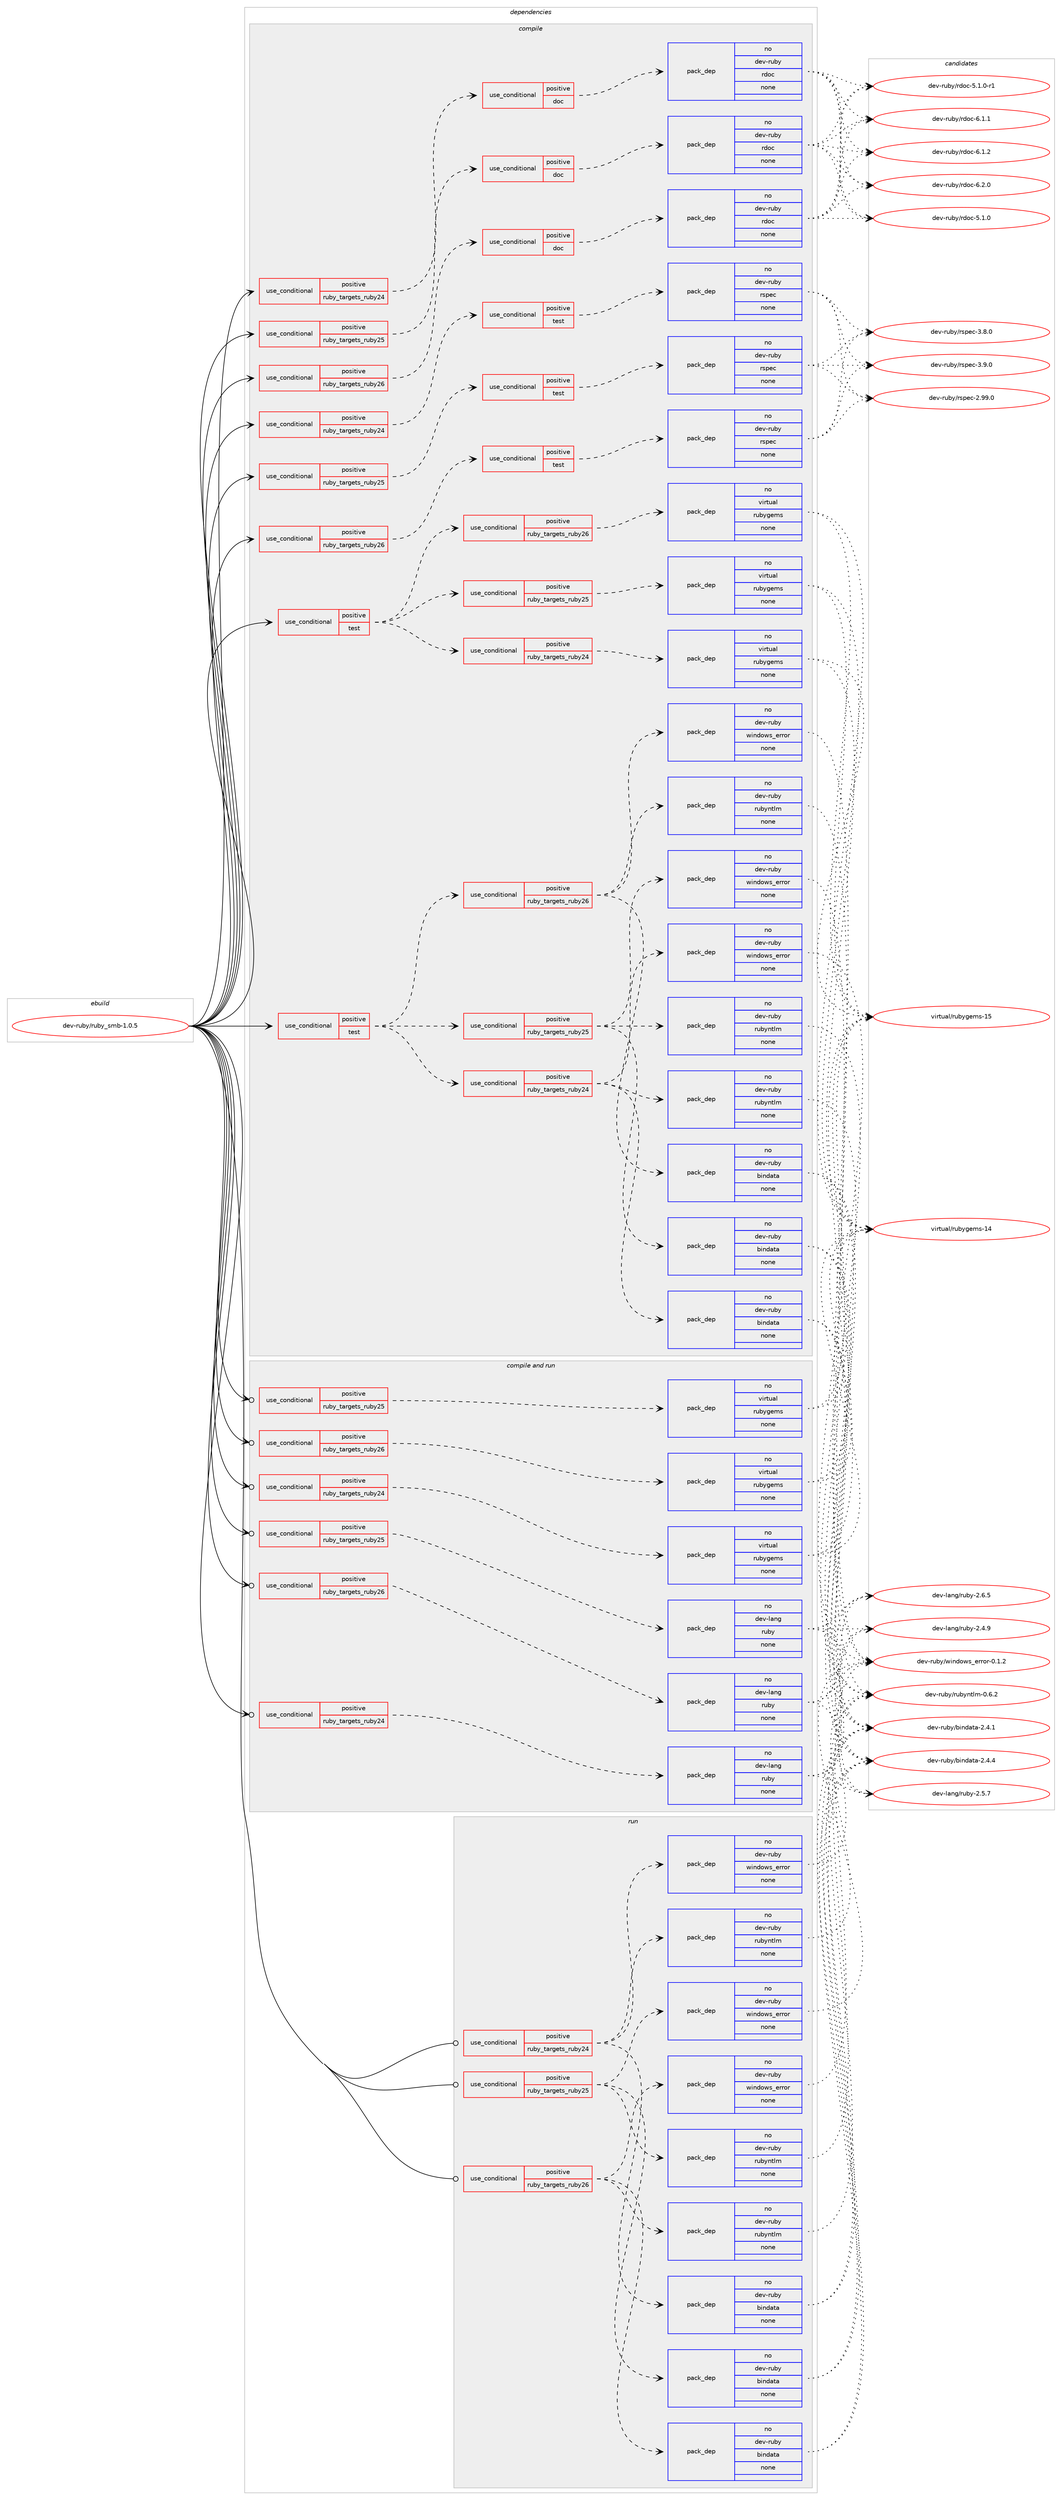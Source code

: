 digraph prolog {

# *************
# Graph options
# *************

newrank=true;
concentrate=true;
compound=true;
graph [rankdir=LR,fontname=Helvetica,fontsize=10,ranksep=1.5];#, ranksep=2.5, nodesep=0.2];
edge  [arrowhead=vee];
node  [fontname=Helvetica,fontsize=10];

# **********
# The ebuild
# **********

subgraph cluster_leftcol {
color=gray;
rank=same;
label=<<i>ebuild</i>>;
id [label="dev-ruby/ruby_smb-1.0.5", color=red, width=4, href="../dev-ruby/ruby_smb-1.0.5.svg"];
}

# ****************
# The dependencies
# ****************

subgraph cluster_midcol {
color=gray;
label=<<i>dependencies</i>>;
subgraph cluster_compile {
fillcolor="#eeeeee";
style=filled;
label=<<i>compile</i>>;
subgraph cond176672 {
dependency713933 [label=<<TABLE BORDER="0" CELLBORDER="1" CELLSPACING="0" CELLPADDING="4"><TR><TD ROWSPAN="3" CELLPADDING="10">use_conditional</TD></TR><TR><TD>positive</TD></TR><TR><TD>ruby_targets_ruby24</TD></TR></TABLE>>, shape=none, color=red];
subgraph cond176673 {
dependency713934 [label=<<TABLE BORDER="0" CELLBORDER="1" CELLSPACING="0" CELLPADDING="4"><TR><TD ROWSPAN="3" CELLPADDING="10">use_conditional</TD></TR><TR><TD>positive</TD></TR><TR><TD>doc</TD></TR></TABLE>>, shape=none, color=red];
subgraph pack525231 {
dependency713935 [label=<<TABLE BORDER="0" CELLBORDER="1" CELLSPACING="0" CELLPADDING="4" WIDTH="220"><TR><TD ROWSPAN="6" CELLPADDING="30">pack_dep</TD></TR><TR><TD WIDTH="110">no</TD></TR><TR><TD>dev-ruby</TD></TR><TR><TD>rdoc</TD></TR><TR><TD>none</TD></TR><TR><TD></TD></TR></TABLE>>, shape=none, color=blue];
}
dependency713934:e -> dependency713935:w [weight=20,style="dashed",arrowhead="vee"];
}
dependency713933:e -> dependency713934:w [weight=20,style="dashed",arrowhead="vee"];
}
id:e -> dependency713933:w [weight=20,style="solid",arrowhead="vee"];
subgraph cond176674 {
dependency713936 [label=<<TABLE BORDER="0" CELLBORDER="1" CELLSPACING="0" CELLPADDING="4"><TR><TD ROWSPAN="3" CELLPADDING="10">use_conditional</TD></TR><TR><TD>positive</TD></TR><TR><TD>ruby_targets_ruby24</TD></TR></TABLE>>, shape=none, color=red];
subgraph cond176675 {
dependency713937 [label=<<TABLE BORDER="0" CELLBORDER="1" CELLSPACING="0" CELLPADDING="4"><TR><TD ROWSPAN="3" CELLPADDING="10">use_conditional</TD></TR><TR><TD>positive</TD></TR><TR><TD>test</TD></TR></TABLE>>, shape=none, color=red];
subgraph pack525232 {
dependency713938 [label=<<TABLE BORDER="0" CELLBORDER="1" CELLSPACING="0" CELLPADDING="4" WIDTH="220"><TR><TD ROWSPAN="6" CELLPADDING="30">pack_dep</TD></TR><TR><TD WIDTH="110">no</TD></TR><TR><TD>dev-ruby</TD></TR><TR><TD>rspec</TD></TR><TR><TD>none</TD></TR><TR><TD></TD></TR></TABLE>>, shape=none, color=blue];
}
dependency713937:e -> dependency713938:w [weight=20,style="dashed",arrowhead="vee"];
}
dependency713936:e -> dependency713937:w [weight=20,style="dashed",arrowhead="vee"];
}
id:e -> dependency713936:w [weight=20,style="solid",arrowhead="vee"];
subgraph cond176676 {
dependency713939 [label=<<TABLE BORDER="0" CELLBORDER="1" CELLSPACING="0" CELLPADDING="4"><TR><TD ROWSPAN="3" CELLPADDING="10">use_conditional</TD></TR><TR><TD>positive</TD></TR><TR><TD>ruby_targets_ruby25</TD></TR></TABLE>>, shape=none, color=red];
subgraph cond176677 {
dependency713940 [label=<<TABLE BORDER="0" CELLBORDER="1" CELLSPACING="0" CELLPADDING="4"><TR><TD ROWSPAN="3" CELLPADDING="10">use_conditional</TD></TR><TR><TD>positive</TD></TR><TR><TD>doc</TD></TR></TABLE>>, shape=none, color=red];
subgraph pack525233 {
dependency713941 [label=<<TABLE BORDER="0" CELLBORDER="1" CELLSPACING="0" CELLPADDING="4" WIDTH="220"><TR><TD ROWSPAN="6" CELLPADDING="30">pack_dep</TD></TR><TR><TD WIDTH="110">no</TD></TR><TR><TD>dev-ruby</TD></TR><TR><TD>rdoc</TD></TR><TR><TD>none</TD></TR><TR><TD></TD></TR></TABLE>>, shape=none, color=blue];
}
dependency713940:e -> dependency713941:w [weight=20,style="dashed",arrowhead="vee"];
}
dependency713939:e -> dependency713940:w [weight=20,style="dashed",arrowhead="vee"];
}
id:e -> dependency713939:w [weight=20,style="solid",arrowhead="vee"];
subgraph cond176678 {
dependency713942 [label=<<TABLE BORDER="0" CELLBORDER="1" CELLSPACING="0" CELLPADDING="4"><TR><TD ROWSPAN="3" CELLPADDING="10">use_conditional</TD></TR><TR><TD>positive</TD></TR><TR><TD>ruby_targets_ruby25</TD></TR></TABLE>>, shape=none, color=red];
subgraph cond176679 {
dependency713943 [label=<<TABLE BORDER="0" CELLBORDER="1" CELLSPACING="0" CELLPADDING="4"><TR><TD ROWSPAN="3" CELLPADDING="10">use_conditional</TD></TR><TR><TD>positive</TD></TR><TR><TD>test</TD></TR></TABLE>>, shape=none, color=red];
subgraph pack525234 {
dependency713944 [label=<<TABLE BORDER="0" CELLBORDER="1" CELLSPACING="0" CELLPADDING="4" WIDTH="220"><TR><TD ROWSPAN="6" CELLPADDING="30">pack_dep</TD></TR><TR><TD WIDTH="110">no</TD></TR><TR><TD>dev-ruby</TD></TR><TR><TD>rspec</TD></TR><TR><TD>none</TD></TR><TR><TD></TD></TR></TABLE>>, shape=none, color=blue];
}
dependency713943:e -> dependency713944:w [weight=20,style="dashed",arrowhead="vee"];
}
dependency713942:e -> dependency713943:w [weight=20,style="dashed",arrowhead="vee"];
}
id:e -> dependency713942:w [weight=20,style="solid",arrowhead="vee"];
subgraph cond176680 {
dependency713945 [label=<<TABLE BORDER="0" CELLBORDER="1" CELLSPACING="0" CELLPADDING="4"><TR><TD ROWSPAN="3" CELLPADDING="10">use_conditional</TD></TR><TR><TD>positive</TD></TR><TR><TD>ruby_targets_ruby26</TD></TR></TABLE>>, shape=none, color=red];
subgraph cond176681 {
dependency713946 [label=<<TABLE BORDER="0" CELLBORDER="1" CELLSPACING="0" CELLPADDING="4"><TR><TD ROWSPAN="3" CELLPADDING="10">use_conditional</TD></TR><TR><TD>positive</TD></TR><TR><TD>doc</TD></TR></TABLE>>, shape=none, color=red];
subgraph pack525235 {
dependency713947 [label=<<TABLE BORDER="0" CELLBORDER="1" CELLSPACING="0" CELLPADDING="4" WIDTH="220"><TR><TD ROWSPAN="6" CELLPADDING="30">pack_dep</TD></TR><TR><TD WIDTH="110">no</TD></TR><TR><TD>dev-ruby</TD></TR><TR><TD>rdoc</TD></TR><TR><TD>none</TD></TR><TR><TD></TD></TR></TABLE>>, shape=none, color=blue];
}
dependency713946:e -> dependency713947:w [weight=20,style="dashed",arrowhead="vee"];
}
dependency713945:e -> dependency713946:w [weight=20,style="dashed",arrowhead="vee"];
}
id:e -> dependency713945:w [weight=20,style="solid",arrowhead="vee"];
subgraph cond176682 {
dependency713948 [label=<<TABLE BORDER="0" CELLBORDER="1" CELLSPACING="0" CELLPADDING="4"><TR><TD ROWSPAN="3" CELLPADDING="10">use_conditional</TD></TR><TR><TD>positive</TD></TR><TR><TD>ruby_targets_ruby26</TD></TR></TABLE>>, shape=none, color=red];
subgraph cond176683 {
dependency713949 [label=<<TABLE BORDER="0" CELLBORDER="1" CELLSPACING="0" CELLPADDING="4"><TR><TD ROWSPAN="3" CELLPADDING="10">use_conditional</TD></TR><TR><TD>positive</TD></TR><TR><TD>test</TD></TR></TABLE>>, shape=none, color=red];
subgraph pack525236 {
dependency713950 [label=<<TABLE BORDER="0" CELLBORDER="1" CELLSPACING="0" CELLPADDING="4" WIDTH="220"><TR><TD ROWSPAN="6" CELLPADDING="30">pack_dep</TD></TR><TR><TD WIDTH="110">no</TD></TR><TR><TD>dev-ruby</TD></TR><TR><TD>rspec</TD></TR><TR><TD>none</TD></TR><TR><TD></TD></TR></TABLE>>, shape=none, color=blue];
}
dependency713949:e -> dependency713950:w [weight=20,style="dashed",arrowhead="vee"];
}
dependency713948:e -> dependency713949:w [weight=20,style="dashed",arrowhead="vee"];
}
id:e -> dependency713948:w [weight=20,style="solid",arrowhead="vee"];
subgraph cond176684 {
dependency713951 [label=<<TABLE BORDER="0" CELLBORDER="1" CELLSPACING="0" CELLPADDING="4"><TR><TD ROWSPAN="3" CELLPADDING="10">use_conditional</TD></TR><TR><TD>positive</TD></TR><TR><TD>test</TD></TR></TABLE>>, shape=none, color=red];
subgraph cond176685 {
dependency713952 [label=<<TABLE BORDER="0" CELLBORDER="1" CELLSPACING="0" CELLPADDING="4"><TR><TD ROWSPAN="3" CELLPADDING="10">use_conditional</TD></TR><TR><TD>positive</TD></TR><TR><TD>ruby_targets_ruby24</TD></TR></TABLE>>, shape=none, color=red];
subgraph pack525237 {
dependency713953 [label=<<TABLE BORDER="0" CELLBORDER="1" CELLSPACING="0" CELLPADDING="4" WIDTH="220"><TR><TD ROWSPAN="6" CELLPADDING="30">pack_dep</TD></TR><TR><TD WIDTH="110">no</TD></TR><TR><TD>dev-ruby</TD></TR><TR><TD>bindata</TD></TR><TR><TD>none</TD></TR><TR><TD></TD></TR></TABLE>>, shape=none, color=blue];
}
dependency713952:e -> dependency713953:w [weight=20,style="dashed",arrowhead="vee"];
subgraph pack525238 {
dependency713954 [label=<<TABLE BORDER="0" CELLBORDER="1" CELLSPACING="0" CELLPADDING="4" WIDTH="220"><TR><TD ROWSPAN="6" CELLPADDING="30">pack_dep</TD></TR><TR><TD WIDTH="110">no</TD></TR><TR><TD>dev-ruby</TD></TR><TR><TD>rubyntlm</TD></TR><TR><TD>none</TD></TR><TR><TD></TD></TR></TABLE>>, shape=none, color=blue];
}
dependency713952:e -> dependency713954:w [weight=20,style="dashed",arrowhead="vee"];
subgraph pack525239 {
dependency713955 [label=<<TABLE BORDER="0" CELLBORDER="1" CELLSPACING="0" CELLPADDING="4" WIDTH="220"><TR><TD ROWSPAN="6" CELLPADDING="30">pack_dep</TD></TR><TR><TD WIDTH="110">no</TD></TR><TR><TD>dev-ruby</TD></TR><TR><TD>windows_error</TD></TR><TR><TD>none</TD></TR><TR><TD></TD></TR></TABLE>>, shape=none, color=blue];
}
dependency713952:e -> dependency713955:w [weight=20,style="dashed",arrowhead="vee"];
}
dependency713951:e -> dependency713952:w [weight=20,style="dashed",arrowhead="vee"];
subgraph cond176686 {
dependency713956 [label=<<TABLE BORDER="0" CELLBORDER="1" CELLSPACING="0" CELLPADDING="4"><TR><TD ROWSPAN="3" CELLPADDING="10">use_conditional</TD></TR><TR><TD>positive</TD></TR><TR><TD>ruby_targets_ruby25</TD></TR></TABLE>>, shape=none, color=red];
subgraph pack525240 {
dependency713957 [label=<<TABLE BORDER="0" CELLBORDER="1" CELLSPACING="0" CELLPADDING="4" WIDTH="220"><TR><TD ROWSPAN="6" CELLPADDING="30">pack_dep</TD></TR><TR><TD WIDTH="110">no</TD></TR><TR><TD>dev-ruby</TD></TR><TR><TD>bindata</TD></TR><TR><TD>none</TD></TR><TR><TD></TD></TR></TABLE>>, shape=none, color=blue];
}
dependency713956:e -> dependency713957:w [weight=20,style="dashed",arrowhead="vee"];
subgraph pack525241 {
dependency713958 [label=<<TABLE BORDER="0" CELLBORDER="1" CELLSPACING="0" CELLPADDING="4" WIDTH="220"><TR><TD ROWSPAN="6" CELLPADDING="30">pack_dep</TD></TR><TR><TD WIDTH="110">no</TD></TR><TR><TD>dev-ruby</TD></TR><TR><TD>rubyntlm</TD></TR><TR><TD>none</TD></TR><TR><TD></TD></TR></TABLE>>, shape=none, color=blue];
}
dependency713956:e -> dependency713958:w [weight=20,style="dashed",arrowhead="vee"];
subgraph pack525242 {
dependency713959 [label=<<TABLE BORDER="0" CELLBORDER="1" CELLSPACING="0" CELLPADDING="4" WIDTH="220"><TR><TD ROWSPAN="6" CELLPADDING="30">pack_dep</TD></TR><TR><TD WIDTH="110">no</TD></TR><TR><TD>dev-ruby</TD></TR><TR><TD>windows_error</TD></TR><TR><TD>none</TD></TR><TR><TD></TD></TR></TABLE>>, shape=none, color=blue];
}
dependency713956:e -> dependency713959:w [weight=20,style="dashed",arrowhead="vee"];
}
dependency713951:e -> dependency713956:w [weight=20,style="dashed",arrowhead="vee"];
subgraph cond176687 {
dependency713960 [label=<<TABLE BORDER="0" CELLBORDER="1" CELLSPACING="0" CELLPADDING="4"><TR><TD ROWSPAN="3" CELLPADDING="10">use_conditional</TD></TR><TR><TD>positive</TD></TR><TR><TD>ruby_targets_ruby26</TD></TR></TABLE>>, shape=none, color=red];
subgraph pack525243 {
dependency713961 [label=<<TABLE BORDER="0" CELLBORDER="1" CELLSPACING="0" CELLPADDING="4" WIDTH="220"><TR><TD ROWSPAN="6" CELLPADDING="30">pack_dep</TD></TR><TR><TD WIDTH="110">no</TD></TR><TR><TD>dev-ruby</TD></TR><TR><TD>bindata</TD></TR><TR><TD>none</TD></TR><TR><TD></TD></TR></TABLE>>, shape=none, color=blue];
}
dependency713960:e -> dependency713961:w [weight=20,style="dashed",arrowhead="vee"];
subgraph pack525244 {
dependency713962 [label=<<TABLE BORDER="0" CELLBORDER="1" CELLSPACING="0" CELLPADDING="4" WIDTH="220"><TR><TD ROWSPAN="6" CELLPADDING="30">pack_dep</TD></TR><TR><TD WIDTH="110">no</TD></TR><TR><TD>dev-ruby</TD></TR><TR><TD>rubyntlm</TD></TR><TR><TD>none</TD></TR><TR><TD></TD></TR></TABLE>>, shape=none, color=blue];
}
dependency713960:e -> dependency713962:w [weight=20,style="dashed",arrowhead="vee"];
subgraph pack525245 {
dependency713963 [label=<<TABLE BORDER="0" CELLBORDER="1" CELLSPACING="0" CELLPADDING="4" WIDTH="220"><TR><TD ROWSPAN="6" CELLPADDING="30">pack_dep</TD></TR><TR><TD WIDTH="110">no</TD></TR><TR><TD>dev-ruby</TD></TR><TR><TD>windows_error</TD></TR><TR><TD>none</TD></TR><TR><TD></TD></TR></TABLE>>, shape=none, color=blue];
}
dependency713960:e -> dependency713963:w [weight=20,style="dashed",arrowhead="vee"];
}
dependency713951:e -> dependency713960:w [weight=20,style="dashed",arrowhead="vee"];
}
id:e -> dependency713951:w [weight=20,style="solid",arrowhead="vee"];
subgraph cond176688 {
dependency713964 [label=<<TABLE BORDER="0" CELLBORDER="1" CELLSPACING="0" CELLPADDING="4"><TR><TD ROWSPAN="3" CELLPADDING="10">use_conditional</TD></TR><TR><TD>positive</TD></TR><TR><TD>test</TD></TR></TABLE>>, shape=none, color=red];
subgraph cond176689 {
dependency713965 [label=<<TABLE BORDER="0" CELLBORDER="1" CELLSPACING="0" CELLPADDING="4"><TR><TD ROWSPAN="3" CELLPADDING="10">use_conditional</TD></TR><TR><TD>positive</TD></TR><TR><TD>ruby_targets_ruby24</TD></TR></TABLE>>, shape=none, color=red];
subgraph pack525246 {
dependency713966 [label=<<TABLE BORDER="0" CELLBORDER="1" CELLSPACING="0" CELLPADDING="4" WIDTH="220"><TR><TD ROWSPAN="6" CELLPADDING="30">pack_dep</TD></TR><TR><TD WIDTH="110">no</TD></TR><TR><TD>virtual</TD></TR><TR><TD>rubygems</TD></TR><TR><TD>none</TD></TR><TR><TD></TD></TR></TABLE>>, shape=none, color=blue];
}
dependency713965:e -> dependency713966:w [weight=20,style="dashed",arrowhead="vee"];
}
dependency713964:e -> dependency713965:w [weight=20,style="dashed",arrowhead="vee"];
subgraph cond176690 {
dependency713967 [label=<<TABLE BORDER="0" CELLBORDER="1" CELLSPACING="0" CELLPADDING="4"><TR><TD ROWSPAN="3" CELLPADDING="10">use_conditional</TD></TR><TR><TD>positive</TD></TR><TR><TD>ruby_targets_ruby25</TD></TR></TABLE>>, shape=none, color=red];
subgraph pack525247 {
dependency713968 [label=<<TABLE BORDER="0" CELLBORDER="1" CELLSPACING="0" CELLPADDING="4" WIDTH="220"><TR><TD ROWSPAN="6" CELLPADDING="30">pack_dep</TD></TR><TR><TD WIDTH="110">no</TD></TR><TR><TD>virtual</TD></TR><TR><TD>rubygems</TD></TR><TR><TD>none</TD></TR><TR><TD></TD></TR></TABLE>>, shape=none, color=blue];
}
dependency713967:e -> dependency713968:w [weight=20,style="dashed",arrowhead="vee"];
}
dependency713964:e -> dependency713967:w [weight=20,style="dashed",arrowhead="vee"];
subgraph cond176691 {
dependency713969 [label=<<TABLE BORDER="0" CELLBORDER="1" CELLSPACING="0" CELLPADDING="4"><TR><TD ROWSPAN="3" CELLPADDING="10">use_conditional</TD></TR><TR><TD>positive</TD></TR><TR><TD>ruby_targets_ruby26</TD></TR></TABLE>>, shape=none, color=red];
subgraph pack525248 {
dependency713970 [label=<<TABLE BORDER="0" CELLBORDER="1" CELLSPACING="0" CELLPADDING="4" WIDTH="220"><TR><TD ROWSPAN="6" CELLPADDING="30">pack_dep</TD></TR><TR><TD WIDTH="110">no</TD></TR><TR><TD>virtual</TD></TR><TR><TD>rubygems</TD></TR><TR><TD>none</TD></TR><TR><TD></TD></TR></TABLE>>, shape=none, color=blue];
}
dependency713969:e -> dependency713970:w [weight=20,style="dashed",arrowhead="vee"];
}
dependency713964:e -> dependency713969:w [weight=20,style="dashed",arrowhead="vee"];
}
id:e -> dependency713964:w [weight=20,style="solid",arrowhead="vee"];
}
subgraph cluster_compileandrun {
fillcolor="#eeeeee";
style=filled;
label=<<i>compile and run</i>>;
subgraph cond176692 {
dependency713971 [label=<<TABLE BORDER="0" CELLBORDER="1" CELLSPACING="0" CELLPADDING="4"><TR><TD ROWSPAN="3" CELLPADDING="10">use_conditional</TD></TR><TR><TD>positive</TD></TR><TR><TD>ruby_targets_ruby24</TD></TR></TABLE>>, shape=none, color=red];
subgraph pack525249 {
dependency713972 [label=<<TABLE BORDER="0" CELLBORDER="1" CELLSPACING="0" CELLPADDING="4" WIDTH="220"><TR><TD ROWSPAN="6" CELLPADDING="30">pack_dep</TD></TR><TR><TD WIDTH="110">no</TD></TR><TR><TD>dev-lang</TD></TR><TR><TD>ruby</TD></TR><TR><TD>none</TD></TR><TR><TD></TD></TR></TABLE>>, shape=none, color=blue];
}
dependency713971:e -> dependency713972:w [weight=20,style="dashed",arrowhead="vee"];
}
id:e -> dependency713971:w [weight=20,style="solid",arrowhead="odotvee"];
subgraph cond176693 {
dependency713973 [label=<<TABLE BORDER="0" CELLBORDER="1" CELLSPACING="0" CELLPADDING="4"><TR><TD ROWSPAN="3" CELLPADDING="10">use_conditional</TD></TR><TR><TD>positive</TD></TR><TR><TD>ruby_targets_ruby24</TD></TR></TABLE>>, shape=none, color=red];
subgraph pack525250 {
dependency713974 [label=<<TABLE BORDER="0" CELLBORDER="1" CELLSPACING="0" CELLPADDING="4" WIDTH="220"><TR><TD ROWSPAN="6" CELLPADDING="30">pack_dep</TD></TR><TR><TD WIDTH="110">no</TD></TR><TR><TD>virtual</TD></TR><TR><TD>rubygems</TD></TR><TR><TD>none</TD></TR><TR><TD></TD></TR></TABLE>>, shape=none, color=blue];
}
dependency713973:e -> dependency713974:w [weight=20,style="dashed",arrowhead="vee"];
}
id:e -> dependency713973:w [weight=20,style="solid",arrowhead="odotvee"];
subgraph cond176694 {
dependency713975 [label=<<TABLE BORDER="0" CELLBORDER="1" CELLSPACING="0" CELLPADDING="4"><TR><TD ROWSPAN="3" CELLPADDING="10">use_conditional</TD></TR><TR><TD>positive</TD></TR><TR><TD>ruby_targets_ruby25</TD></TR></TABLE>>, shape=none, color=red];
subgraph pack525251 {
dependency713976 [label=<<TABLE BORDER="0" CELLBORDER="1" CELLSPACING="0" CELLPADDING="4" WIDTH="220"><TR><TD ROWSPAN="6" CELLPADDING="30">pack_dep</TD></TR><TR><TD WIDTH="110">no</TD></TR><TR><TD>dev-lang</TD></TR><TR><TD>ruby</TD></TR><TR><TD>none</TD></TR><TR><TD></TD></TR></TABLE>>, shape=none, color=blue];
}
dependency713975:e -> dependency713976:w [weight=20,style="dashed",arrowhead="vee"];
}
id:e -> dependency713975:w [weight=20,style="solid",arrowhead="odotvee"];
subgraph cond176695 {
dependency713977 [label=<<TABLE BORDER="0" CELLBORDER="1" CELLSPACING="0" CELLPADDING="4"><TR><TD ROWSPAN="3" CELLPADDING="10">use_conditional</TD></TR><TR><TD>positive</TD></TR><TR><TD>ruby_targets_ruby25</TD></TR></TABLE>>, shape=none, color=red];
subgraph pack525252 {
dependency713978 [label=<<TABLE BORDER="0" CELLBORDER="1" CELLSPACING="0" CELLPADDING="4" WIDTH="220"><TR><TD ROWSPAN="6" CELLPADDING="30">pack_dep</TD></TR><TR><TD WIDTH="110">no</TD></TR><TR><TD>virtual</TD></TR><TR><TD>rubygems</TD></TR><TR><TD>none</TD></TR><TR><TD></TD></TR></TABLE>>, shape=none, color=blue];
}
dependency713977:e -> dependency713978:w [weight=20,style="dashed",arrowhead="vee"];
}
id:e -> dependency713977:w [weight=20,style="solid",arrowhead="odotvee"];
subgraph cond176696 {
dependency713979 [label=<<TABLE BORDER="0" CELLBORDER="1" CELLSPACING="0" CELLPADDING="4"><TR><TD ROWSPAN="3" CELLPADDING="10">use_conditional</TD></TR><TR><TD>positive</TD></TR><TR><TD>ruby_targets_ruby26</TD></TR></TABLE>>, shape=none, color=red];
subgraph pack525253 {
dependency713980 [label=<<TABLE BORDER="0" CELLBORDER="1" CELLSPACING="0" CELLPADDING="4" WIDTH="220"><TR><TD ROWSPAN="6" CELLPADDING="30">pack_dep</TD></TR><TR><TD WIDTH="110">no</TD></TR><TR><TD>dev-lang</TD></TR><TR><TD>ruby</TD></TR><TR><TD>none</TD></TR><TR><TD></TD></TR></TABLE>>, shape=none, color=blue];
}
dependency713979:e -> dependency713980:w [weight=20,style="dashed",arrowhead="vee"];
}
id:e -> dependency713979:w [weight=20,style="solid",arrowhead="odotvee"];
subgraph cond176697 {
dependency713981 [label=<<TABLE BORDER="0" CELLBORDER="1" CELLSPACING="0" CELLPADDING="4"><TR><TD ROWSPAN="3" CELLPADDING="10">use_conditional</TD></TR><TR><TD>positive</TD></TR><TR><TD>ruby_targets_ruby26</TD></TR></TABLE>>, shape=none, color=red];
subgraph pack525254 {
dependency713982 [label=<<TABLE BORDER="0" CELLBORDER="1" CELLSPACING="0" CELLPADDING="4" WIDTH="220"><TR><TD ROWSPAN="6" CELLPADDING="30">pack_dep</TD></TR><TR><TD WIDTH="110">no</TD></TR><TR><TD>virtual</TD></TR><TR><TD>rubygems</TD></TR><TR><TD>none</TD></TR><TR><TD></TD></TR></TABLE>>, shape=none, color=blue];
}
dependency713981:e -> dependency713982:w [weight=20,style="dashed",arrowhead="vee"];
}
id:e -> dependency713981:w [weight=20,style="solid",arrowhead="odotvee"];
}
subgraph cluster_run {
fillcolor="#eeeeee";
style=filled;
label=<<i>run</i>>;
subgraph cond176698 {
dependency713983 [label=<<TABLE BORDER="0" CELLBORDER="1" CELLSPACING="0" CELLPADDING="4"><TR><TD ROWSPAN="3" CELLPADDING="10">use_conditional</TD></TR><TR><TD>positive</TD></TR><TR><TD>ruby_targets_ruby24</TD></TR></TABLE>>, shape=none, color=red];
subgraph pack525255 {
dependency713984 [label=<<TABLE BORDER="0" CELLBORDER="1" CELLSPACING="0" CELLPADDING="4" WIDTH="220"><TR><TD ROWSPAN="6" CELLPADDING="30">pack_dep</TD></TR><TR><TD WIDTH="110">no</TD></TR><TR><TD>dev-ruby</TD></TR><TR><TD>bindata</TD></TR><TR><TD>none</TD></TR><TR><TD></TD></TR></TABLE>>, shape=none, color=blue];
}
dependency713983:e -> dependency713984:w [weight=20,style="dashed",arrowhead="vee"];
subgraph pack525256 {
dependency713985 [label=<<TABLE BORDER="0" CELLBORDER="1" CELLSPACING="0" CELLPADDING="4" WIDTH="220"><TR><TD ROWSPAN="6" CELLPADDING="30">pack_dep</TD></TR><TR><TD WIDTH="110">no</TD></TR><TR><TD>dev-ruby</TD></TR><TR><TD>rubyntlm</TD></TR><TR><TD>none</TD></TR><TR><TD></TD></TR></TABLE>>, shape=none, color=blue];
}
dependency713983:e -> dependency713985:w [weight=20,style="dashed",arrowhead="vee"];
subgraph pack525257 {
dependency713986 [label=<<TABLE BORDER="0" CELLBORDER="1" CELLSPACING="0" CELLPADDING="4" WIDTH="220"><TR><TD ROWSPAN="6" CELLPADDING="30">pack_dep</TD></TR><TR><TD WIDTH="110">no</TD></TR><TR><TD>dev-ruby</TD></TR><TR><TD>windows_error</TD></TR><TR><TD>none</TD></TR><TR><TD></TD></TR></TABLE>>, shape=none, color=blue];
}
dependency713983:e -> dependency713986:w [weight=20,style="dashed",arrowhead="vee"];
}
id:e -> dependency713983:w [weight=20,style="solid",arrowhead="odot"];
subgraph cond176699 {
dependency713987 [label=<<TABLE BORDER="0" CELLBORDER="1" CELLSPACING="0" CELLPADDING="4"><TR><TD ROWSPAN="3" CELLPADDING="10">use_conditional</TD></TR><TR><TD>positive</TD></TR><TR><TD>ruby_targets_ruby25</TD></TR></TABLE>>, shape=none, color=red];
subgraph pack525258 {
dependency713988 [label=<<TABLE BORDER="0" CELLBORDER="1" CELLSPACING="0" CELLPADDING="4" WIDTH="220"><TR><TD ROWSPAN="6" CELLPADDING="30">pack_dep</TD></TR><TR><TD WIDTH="110">no</TD></TR><TR><TD>dev-ruby</TD></TR><TR><TD>bindata</TD></TR><TR><TD>none</TD></TR><TR><TD></TD></TR></TABLE>>, shape=none, color=blue];
}
dependency713987:e -> dependency713988:w [weight=20,style="dashed",arrowhead="vee"];
subgraph pack525259 {
dependency713989 [label=<<TABLE BORDER="0" CELLBORDER="1" CELLSPACING="0" CELLPADDING="4" WIDTH="220"><TR><TD ROWSPAN="6" CELLPADDING="30">pack_dep</TD></TR><TR><TD WIDTH="110">no</TD></TR><TR><TD>dev-ruby</TD></TR><TR><TD>rubyntlm</TD></TR><TR><TD>none</TD></TR><TR><TD></TD></TR></TABLE>>, shape=none, color=blue];
}
dependency713987:e -> dependency713989:w [weight=20,style="dashed",arrowhead="vee"];
subgraph pack525260 {
dependency713990 [label=<<TABLE BORDER="0" CELLBORDER="1" CELLSPACING="0" CELLPADDING="4" WIDTH="220"><TR><TD ROWSPAN="6" CELLPADDING="30">pack_dep</TD></TR><TR><TD WIDTH="110">no</TD></TR><TR><TD>dev-ruby</TD></TR><TR><TD>windows_error</TD></TR><TR><TD>none</TD></TR><TR><TD></TD></TR></TABLE>>, shape=none, color=blue];
}
dependency713987:e -> dependency713990:w [weight=20,style="dashed",arrowhead="vee"];
}
id:e -> dependency713987:w [weight=20,style="solid",arrowhead="odot"];
subgraph cond176700 {
dependency713991 [label=<<TABLE BORDER="0" CELLBORDER="1" CELLSPACING="0" CELLPADDING="4"><TR><TD ROWSPAN="3" CELLPADDING="10">use_conditional</TD></TR><TR><TD>positive</TD></TR><TR><TD>ruby_targets_ruby26</TD></TR></TABLE>>, shape=none, color=red];
subgraph pack525261 {
dependency713992 [label=<<TABLE BORDER="0" CELLBORDER="1" CELLSPACING="0" CELLPADDING="4" WIDTH="220"><TR><TD ROWSPAN="6" CELLPADDING="30">pack_dep</TD></TR><TR><TD WIDTH="110">no</TD></TR><TR><TD>dev-ruby</TD></TR><TR><TD>bindata</TD></TR><TR><TD>none</TD></TR><TR><TD></TD></TR></TABLE>>, shape=none, color=blue];
}
dependency713991:e -> dependency713992:w [weight=20,style="dashed",arrowhead="vee"];
subgraph pack525262 {
dependency713993 [label=<<TABLE BORDER="0" CELLBORDER="1" CELLSPACING="0" CELLPADDING="4" WIDTH="220"><TR><TD ROWSPAN="6" CELLPADDING="30">pack_dep</TD></TR><TR><TD WIDTH="110">no</TD></TR><TR><TD>dev-ruby</TD></TR><TR><TD>rubyntlm</TD></TR><TR><TD>none</TD></TR><TR><TD></TD></TR></TABLE>>, shape=none, color=blue];
}
dependency713991:e -> dependency713993:w [weight=20,style="dashed",arrowhead="vee"];
subgraph pack525263 {
dependency713994 [label=<<TABLE BORDER="0" CELLBORDER="1" CELLSPACING="0" CELLPADDING="4" WIDTH="220"><TR><TD ROWSPAN="6" CELLPADDING="30">pack_dep</TD></TR><TR><TD WIDTH="110">no</TD></TR><TR><TD>dev-ruby</TD></TR><TR><TD>windows_error</TD></TR><TR><TD>none</TD></TR><TR><TD></TD></TR></TABLE>>, shape=none, color=blue];
}
dependency713991:e -> dependency713994:w [weight=20,style="dashed",arrowhead="vee"];
}
id:e -> dependency713991:w [weight=20,style="solid",arrowhead="odot"];
}
}

# **************
# The candidates
# **************

subgraph cluster_choices {
rank=same;
color=gray;
label=<<i>candidates</i>>;

subgraph choice525231 {
color=black;
nodesep=1;
choice10010111845114117981214711410011199455346494648 [label="dev-ruby/rdoc-5.1.0", color=red, width=4,href="../dev-ruby/rdoc-5.1.0.svg"];
choice100101118451141179812147114100111994553464946484511449 [label="dev-ruby/rdoc-5.1.0-r1", color=red, width=4,href="../dev-ruby/rdoc-5.1.0-r1.svg"];
choice10010111845114117981214711410011199455446494649 [label="dev-ruby/rdoc-6.1.1", color=red, width=4,href="../dev-ruby/rdoc-6.1.1.svg"];
choice10010111845114117981214711410011199455446494650 [label="dev-ruby/rdoc-6.1.2", color=red, width=4,href="../dev-ruby/rdoc-6.1.2.svg"];
choice10010111845114117981214711410011199455446504648 [label="dev-ruby/rdoc-6.2.0", color=red, width=4,href="../dev-ruby/rdoc-6.2.0.svg"];
dependency713935:e -> choice10010111845114117981214711410011199455346494648:w [style=dotted,weight="100"];
dependency713935:e -> choice100101118451141179812147114100111994553464946484511449:w [style=dotted,weight="100"];
dependency713935:e -> choice10010111845114117981214711410011199455446494649:w [style=dotted,weight="100"];
dependency713935:e -> choice10010111845114117981214711410011199455446494650:w [style=dotted,weight="100"];
dependency713935:e -> choice10010111845114117981214711410011199455446504648:w [style=dotted,weight="100"];
}
subgraph choice525232 {
color=black;
nodesep=1;
choice1001011184511411798121471141151121019945504657574648 [label="dev-ruby/rspec-2.99.0", color=red, width=4,href="../dev-ruby/rspec-2.99.0.svg"];
choice10010111845114117981214711411511210199455146564648 [label="dev-ruby/rspec-3.8.0", color=red, width=4,href="../dev-ruby/rspec-3.8.0.svg"];
choice10010111845114117981214711411511210199455146574648 [label="dev-ruby/rspec-3.9.0", color=red, width=4,href="../dev-ruby/rspec-3.9.0.svg"];
dependency713938:e -> choice1001011184511411798121471141151121019945504657574648:w [style=dotted,weight="100"];
dependency713938:e -> choice10010111845114117981214711411511210199455146564648:w [style=dotted,weight="100"];
dependency713938:e -> choice10010111845114117981214711411511210199455146574648:w [style=dotted,weight="100"];
}
subgraph choice525233 {
color=black;
nodesep=1;
choice10010111845114117981214711410011199455346494648 [label="dev-ruby/rdoc-5.1.0", color=red, width=4,href="../dev-ruby/rdoc-5.1.0.svg"];
choice100101118451141179812147114100111994553464946484511449 [label="dev-ruby/rdoc-5.1.0-r1", color=red, width=4,href="../dev-ruby/rdoc-5.1.0-r1.svg"];
choice10010111845114117981214711410011199455446494649 [label="dev-ruby/rdoc-6.1.1", color=red, width=4,href="../dev-ruby/rdoc-6.1.1.svg"];
choice10010111845114117981214711410011199455446494650 [label="dev-ruby/rdoc-6.1.2", color=red, width=4,href="../dev-ruby/rdoc-6.1.2.svg"];
choice10010111845114117981214711410011199455446504648 [label="dev-ruby/rdoc-6.2.0", color=red, width=4,href="../dev-ruby/rdoc-6.2.0.svg"];
dependency713941:e -> choice10010111845114117981214711410011199455346494648:w [style=dotted,weight="100"];
dependency713941:e -> choice100101118451141179812147114100111994553464946484511449:w [style=dotted,weight="100"];
dependency713941:e -> choice10010111845114117981214711410011199455446494649:w [style=dotted,weight="100"];
dependency713941:e -> choice10010111845114117981214711410011199455446494650:w [style=dotted,weight="100"];
dependency713941:e -> choice10010111845114117981214711410011199455446504648:w [style=dotted,weight="100"];
}
subgraph choice525234 {
color=black;
nodesep=1;
choice1001011184511411798121471141151121019945504657574648 [label="dev-ruby/rspec-2.99.0", color=red, width=4,href="../dev-ruby/rspec-2.99.0.svg"];
choice10010111845114117981214711411511210199455146564648 [label="dev-ruby/rspec-3.8.0", color=red, width=4,href="../dev-ruby/rspec-3.8.0.svg"];
choice10010111845114117981214711411511210199455146574648 [label="dev-ruby/rspec-3.9.0", color=red, width=4,href="../dev-ruby/rspec-3.9.0.svg"];
dependency713944:e -> choice1001011184511411798121471141151121019945504657574648:w [style=dotted,weight="100"];
dependency713944:e -> choice10010111845114117981214711411511210199455146564648:w [style=dotted,weight="100"];
dependency713944:e -> choice10010111845114117981214711411511210199455146574648:w [style=dotted,weight="100"];
}
subgraph choice525235 {
color=black;
nodesep=1;
choice10010111845114117981214711410011199455346494648 [label="dev-ruby/rdoc-5.1.0", color=red, width=4,href="../dev-ruby/rdoc-5.1.0.svg"];
choice100101118451141179812147114100111994553464946484511449 [label="dev-ruby/rdoc-5.1.0-r1", color=red, width=4,href="../dev-ruby/rdoc-5.1.0-r1.svg"];
choice10010111845114117981214711410011199455446494649 [label="dev-ruby/rdoc-6.1.1", color=red, width=4,href="../dev-ruby/rdoc-6.1.1.svg"];
choice10010111845114117981214711410011199455446494650 [label="dev-ruby/rdoc-6.1.2", color=red, width=4,href="../dev-ruby/rdoc-6.1.2.svg"];
choice10010111845114117981214711410011199455446504648 [label="dev-ruby/rdoc-6.2.0", color=red, width=4,href="../dev-ruby/rdoc-6.2.0.svg"];
dependency713947:e -> choice10010111845114117981214711410011199455346494648:w [style=dotted,weight="100"];
dependency713947:e -> choice100101118451141179812147114100111994553464946484511449:w [style=dotted,weight="100"];
dependency713947:e -> choice10010111845114117981214711410011199455446494649:w [style=dotted,weight="100"];
dependency713947:e -> choice10010111845114117981214711410011199455446494650:w [style=dotted,weight="100"];
dependency713947:e -> choice10010111845114117981214711410011199455446504648:w [style=dotted,weight="100"];
}
subgraph choice525236 {
color=black;
nodesep=1;
choice1001011184511411798121471141151121019945504657574648 [label="dev-ruby/rspec-2.99.0", color=red, width=4,href="../dev-ruby/rspec-2.99.0.svg"];
choice10010111845114117981214711411511210199455146564648 [label="dev-ruby/rspec-3.8.0", color=red, width=4,href="../dev-ruby/rspec-3.8.0.svg"];
choice10010111845114117981214711411511210199455146574648 [label="dev-ruby/rspec-3.9.0", color=red, width=4,href="../dev-ruby/rspec-3.9.0.svg"];
dependency713950:e -> choice1001011184511411798121471141151121019945504657574648:w [style=dotted,weight="100"];
dependency713950:e -> choice10010111845114117981214711411511210199455146564648:w [style=dotted,weight="100"];
dependency713950:e -> choice10010111845114117981214711411511210199455146574648:w [style=dotted,weight="100"];
}
subgraph choice525237 {
color=black;
nodesep=1;
choice100101118451141179812147981051101009711697455046524649 [label="dev-ruby/bindata-2.4.1", color=red, width=4,href="../dev-ruby/bindata-2.4.1.svg"];
choice100101118451141179812147981051101009711697455046524652 [label="dev-ruby/bindata-2.4.4", color=red, width=4,href="../dev-ruby/bindata-2.4.4.svg"];
dependency713953:e -> choice100101118451141179812147981051101009711697455046524649:w [style=dotted,weight="100"];
dependency713953:e -> choice100101118451141179812147981051101009711697455046524652:w [style=dotted,weight="100"];
}
subgraph choice525238 {
color=black;
nodesep=1;
choice10010111845114117981214711411798121110116108109454846544650 [label="dev-ruby/rubyntlm-0.6.2", color=red, width=4,href="../dev-ruby/rubyntlm-0.6.2.svg"];
dependency713954:e -> choice10010111845114117981214711411798121110116108109454846544650:w [style=dotted,weight="100"];
}
subgraph choice525239 {
color=black;
nodesep=1;
choice10010111845114117981214711910511010011111911595101114114111114454846494650 [label="dev-ruby/windows_error-0.1.2", color=red, width=4,href="../dev-ruby/windows_error-0.1.2.svg"];
dependency713955:e -> choice10010111845114117981214711910511010011111911595101114114111114454846494650:w [style=dotted,weight="100"];
}
subgraph choice525240 {
color=black;
nodesep=1;
choice100101118451141179812147981051101009711697455046524649 [label="dev-ruby/bindata-2.4.1", color=red, width=4,href="../dev-ruby/bindata-2.4.1.svg"];
choice100101118451141179812147981051101009711697455046524652 [label="dev-ruby/bindata-2.4.4", color=red, width=4,href="../dev-ruby/bindata-2.4.4.svg"];
dependency713957:e -> choice100101118451141179812147981051101009711697455046524649:w [style=dotted,weight="100"];
dependency713957:e -> choice100101118451141179812147981051101009711697455046524652:w [style=dotted,weight="100"];
}
subgraph choice525241 {
color=black;
nodesep=1;
choice10010111845114117981214711411798121110116108109454846544650 [label="dev-ruby/rubyntlm-0.6.2", color=red, width=4,href="../dev-ruby/rubyntlm-0.6.2.svg"];
dependency713958:e -> choice10010111845114117981214711411798121110116108109454846544650:w [style=dotted,weight="100"];
}
subgraph choice525242 {
color=black;
nodesep=1;
choice10010111845114117981214711910511010011111911595101114114111114454846494650 [label="dev-ruby/windows_error-0.1.2", color=red, width=4,href="../dev-ruby/windows_error-0.1.2.svg"];
dependency713959:e -> choice10010111845114117981214711910511010011111911595101114114111114454846494650:w [style=dotted,weight="100"];
}
subgraph choice525243 {
color=black;
nodesep=1;
choice100101118451141179812147981051101009711697455046524649 [label="dev-ruby/bindata-2.4.1", color=red, width=4,href="../dev-ruby/bindata-2.4.1.svg"];
choice100101118451141179812147981051101009711697455046524652 [label="dev-ruby/bindata-2.4.4", color=red, width=4,href="../dev-ruby/bindata-2.4.4.svg"];
dependency713961:e -> choice100101118451141179812147981051101009711697455046524649:w [style=dotted,weight="100"];
dependency713961:e -> choice100101118451141179812147981051101009711697455046524652:w [style=dotted,weight="100"];
}
subgraph choice525244 {
color=black;
nodesep=1;
choice10010111845114117981214711411798121110116108109454846544650 [label="dev-ruby/rubyntlm-0.6.2", color=red, width=4,href="../dev-ruby/rubyntlm-0.6.2.svg"];
dependency713962:e -> choice10010111845114117981214711411798121110116108109454846544650:w [style=dotted,weight="100"];
}
subgraph choice525245 {
color=black;
nodesep=1;
choice10010111845114117981214711910511010011111911595101114114111114454846494650 [label="dev-ruby/windows_error-0.1.2", color=red, width=4,href="../dev-ruby/windows_error-0.1.2.svg"];
dependency713963:e -> choice10010111845114117981214711910511010011111911595101114114111114454846494650:w [style=dotted,weight="100"];
}
subgraph choice525246 {
color=black;
nodesep=1;
choice118105114116117971084711411798121103101109115454952 [label="virtual/rubygems-14", color=red, width=4,href="../virtual/rubygems-14.svg"];
choice118105114116117971084711411798121103101109115454953 [label="virtual/rubygems-15", color=red, width=4,href="../virtual/rubygems-15.svg"];
dependency713966:e -> choice118105114116117971084711411798121103101109115454952:w [style=dotted,weight="100"];
dependency713966:e -> choice118105114116117971084711411798121103101109115454953:w [style=dotted,weight="100"];
}
subgraph choice525247 {
color=black;
nodesep=1;
choice118105114116117971084711411798121103101109115454952 [label="virtual/rubygems-14", color=red, width=4,href="../virtual/rubygems-14.svg"];
choice118105114116117971084711411798121103101109115454953 [label="virtual/rubygems-15", color=red, width=4,href="../virtual/rubygems-15.svg"];
dependency713968:e -> choice118105114116117971084711411798121103101109115454952:w [style=dotted,weight="100"];
dependency713968:e -> choice118105114116117971084711411798121103101109115454953:w [style=dotted,weight="100"];
}
subgraph choice525248 {
color=black;
nodesep=1;
choice118105114116117971084711411798121103101109115454952 [label="virtual/rubygems-14", color=red, width=4,href="../virtual/rubygems-14.svg"];
choice118105114116117971084711411798121103101109115454953 [label="virtual/rubygems-15", color=red, width=4,href="../virtual/rubygems-15.svg"];
dependency713970:e -> choice118105114116117971084711411798121103101109115454952:w [style=dotted,weight="100"];
dependency713970:e -> choice118105114116117971084711411798121103101109115454953:w [style=dotted,weight="100"];
}
subgraph choice525249 {
color=black;
nodesep=1;
choice10010111845108971101034711411798121455046524657 [label="dev-lang/ruby-2.4.9", color=red, width=4,href="../dev-lang/ruby-2.4.9.svg"];
choice10010111845108971101034711411798121455046534655 [label="dev-lang/ruby-2.5.7", color=red, width=4,href="../dev-lang/ruby-2.5.7.svg"];
choice10010111845108971101034711411798121455046544653 [label="dev-lang/ruby-2.6.5", color=red, width=4,href="../dev-lang/ruby-2.6.5.svg"];
dependency713972:e -> choice10010111845108971101034711411798121455046524657:w [style=dotted,weight="100"];
dependency713972:e -> choice10010111845108971101034711411798121455046534655:w [style=dotted,weight="100"];
dependency713972:e -> choice10010111845108971101034711411798121455046544653:w [style=dotted,weight="100"];
}
subgraph choice525250 {
color=black;
nodesep=1;
choice118105114116117971084711411798121103101109115454952 [label="virtual/rubygems-14", color=red, width=4,href="../virtual/rubygems-14.svg"];
choice118105114116117971084711411798121103101109115454953 [label="virtual/rubygems-15", color=red, width=4,href="../virtual/rubygems-15.svg"];
dependency713974:e -> choice118105114116117971084711411798121103101109115454952:w [style=dotted,weight="100"];
dependency713974:e -> choice118105114116117971084711411798121103101109115454953:w [style=dotted,weight="100"];
}
subgraph choice525251 {
color=black;
nodesep=1;
choice10010111845108971101034711411798121455046524657 [label="dev-lang/ruby-2.4.9", color=red, width=4,href="../dev-lang/ruby-2.4.9.svg"];
choice10010111845108971101034711411798121455046534655 [label="dev-lang/ruby-2.5.7", color=red, width=4,href="../dev-lang/ruby-2.5.7.svg"];
choice10010111845108971101034711411798121455046544653 [label="dev-lang/ruby-2.6.5", color=red, width=4,href="../dev-lang/ruby-2.6.5.svg"];
dependency713976:e -> choice10010111845108971101034711411798121455046524657:w [style=dotted,weight="100"];
dependency713976:e -> choice10010111845108971101034711411798121455046534655:w [style=dotted,weight="100"];
dependency713976:e -> choice10010111845108971101034711411798121455046544653:w [style=dotted,weight="100"];
}
subgraph choice525252 {
color=black;
nodesep=1;
choice118105114116117971084711411798121103101109115454952 [label="virtual/rubygems-14", color=red, width=4,href="../virtual/rubygems-14.svg"];
choice118105114116117971084711411798121103101109115454953 [label="virtual/rubygems-15", color=red, width=4,href="../virtual/rubygems-15.svg"];
dependency713978:e -> choice118105114116117971084711411798121103101109115454952:w [style=dotted,weight="100"];
dependency713978:e -> choice118105114116117971084711411798121103101109115454953:w [style=dotted,weight="100"];
}
subgraph choice525253 {
color=black;
nodesep=1;
choice10010111845108971101034711411798121455046524657 [label="dev-lang/ruby-2.4.9", color=red, width=4,href="../dev-lang/ruby-2.4.9.svg"];
choice10010111845108971101034711411798121455046534655 [label="dev-lang/ruby-2.5.7", color=red, width=4,href="../dev-lang/ruby-2.5.7.svg"];
choice10010111845108971101034711411798121455046544653 [label="dev-lang/ruby-2.6.5", color=red, width=4,href="../dev-lang/ruby-2.6.5.svg"];
dependency713980:e -> choice10010111845108971101034711411798121455046524657:w [style=dotted,weight="100"];
dependency713980:e -> choice10010111845108971101034711411798121455046534655:w [style=dotted,weight="100"];
dependency713980:e -> choice10010111845108971101034711411798121455046544653:w [style=dotted,weight="100"];
}
subgraph choice525254 {
color=black;
nodesep=1;
choice118105114116117971084711411798121103101109115454952 [label="virtual/rubygems-14", color=red, width=4,href="../virtual/rubygems-14.svg"];
choice118105114116117971084711411798121103101109115454953 [label="virtual/rubygems-15", color=red, width=4,href="../virtual/rubygems-15.svg"];
dependency713982:e -> choice118105114116117971084711411798121103101109115454952:w [style=dotted,weight="100"];
dependency713982:e -> choice118105114116117971084711411798121103101109115454953:w [style=dotted,weight="100"];
}
subgraph choice525255 {
color=black;
nodesep=1;
choice100101118451141179812147981051101009711697455046524649 [label="dev-ruby/bindata-2.4.1", color=red, width=4,href="../dev-ruby/bindata-2.4.1.svg"];
choice100101118451141179812147981051101009711697455046524652 [label="dev-ruby/bindata-2.4.4", color=red, width=4,href="../dev-ruby/bindata-2.4.4.svg"];
dependency713984:e -> choice100101118451141179812147981051101009711697455046524649:w [style=dotted,weight="100"];
dependency713984:e -> choice100101118451141179812147981051101009711697455046524652:w [style=dotted,weight="100"];
}
subgraph choice525256 {
color=black;
nodesep=1;
choice10010111845114117981214711411798121110116108109454846544650 [label="dev-ruby/rubyntlm-0.6.2", color=red, width=4,href="../dev-ruby/rubyntlm-0.6.2.svg"];
dependency713985:e -> choice10010111845114117981214711411798121110116108109454846544650:w [style=dotted,weight="100"];
}
subgraph choice525257 {
color=black;
nodesep=1;
choice10010111845114117981214711910511010011111911595101114114111114454846494650 [label="dev-ruby/windows_error-0.1.2", color=red, width=4,href="../dev-ruby/windows_error-0.1.2.svg"];
dependency713986:e -> choice10010111845114117981214711910511010011111911595101114114111114454846494650:w [style=dotted,weight="100"];
}
subgraph choice525258 {
color=black;
nodesep=1;
choice100101118451141179812147981051101009711697455046524649 [label="dev-ruby/bindata-2.4.1", color=red, width=4,href="../dev-ruby/bindata-2.4.1.svg"];
choice100101118451141179812147981051101009711697455046524652 [label="dev-ruby/bindata-2.4.4", color=red, width=4,href="../dev-ruby/bindata-2.4.4.svg"];
dependency713988:e -> choice100101118451141179812147981051101009711697455046524649:w [style=dotted,weight="100"];
dependency713988:e -> choice100101118451141179812147981051101009711697455046524652:w [style=dotted,weight="100"];
}
subgraph choice525259 {
color=black;
nodesep=1;
choice10010111845114117981214711411798121110116108109454846544650 [label="dev-ruby/rubyntlm-0.6.2", color=red, width=4,href="../dev-ruby/rubyntlm-0.6.2.svg"];
dependency713989:e -> choice10010111845114117981214711411798121110116108109454846544650:w [style=dotted,weight="100"];
}
subgraph choice525260 {
color=black;
nodesep=1;
choice10010111845114117981214711910511010011111911595101114114111114454846494650 [label="dev-ruby/windows_error-0.1.2", color=red, width=4,href="../dev-ruby/windows_error-0.1.2.svg"];
dependency713990:e -> choice10010111845114117981214711910511010011111911595101114114111114454846494650:w [style=dotted,weight="100"];
}
subgraph choice525261 {
color=black;
nodesep=1;
choice100101118451141179812147981051101009711697455046524649 [label="dev-ruby/bindata-2.4.1", color=red, width=4,href="../dev-ruby/bindata-2.4.1.svg"];
choice100101118451141179812147981051101009711697455046524652 [label="dev-ruby/bindata-2.4.4", color=red, width=4,href="../dev-ruby/bindata-2.4.4.svg"];
dependency713992:e -> choice100101118451141179812147981051101009711697455046524649:w [style=dotted,weight="100"];
dependency713992:e -> choice100101118451141179812147981051101009711697455046524652:w [style=dotted,weight="100"];
}
subgraph choice525262 {
color=black;
nodesep=1;
choice10010111845114117981214711411798121110116108109454846544650 [label="dev-ruby/rubyntlm-0.6.2", color=red, width=4,href="../dev-ruby/rubyntlm-0.6.2.svg"];
dependency713993:e -> choice10010111845114117981214711411798121110116108109454846544650:w [style=dotted,weight="100"];
}
subgraph choice525263 {
color=black;
nodesep=1;
choice10010111845114117981214711910511010011111911595101114114111114454846494650 [label="dev-ruby/windows_error-0.1.2", color=red, width=4,href="../dev-ruby/windows_error-0.1.2.svg"];
dependency713994:e -> choice10010111845114117981214711910511010011111911595101114114111114454846494650:w [style=dotted,weight="100"];
}
}

}
